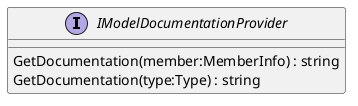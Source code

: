 @startuml
interface IModelDocumentationProvider {
    GetDocumentation(member:MemberInfo) : string
    GetDocumentation(type:Type) : string
}
@enduml
